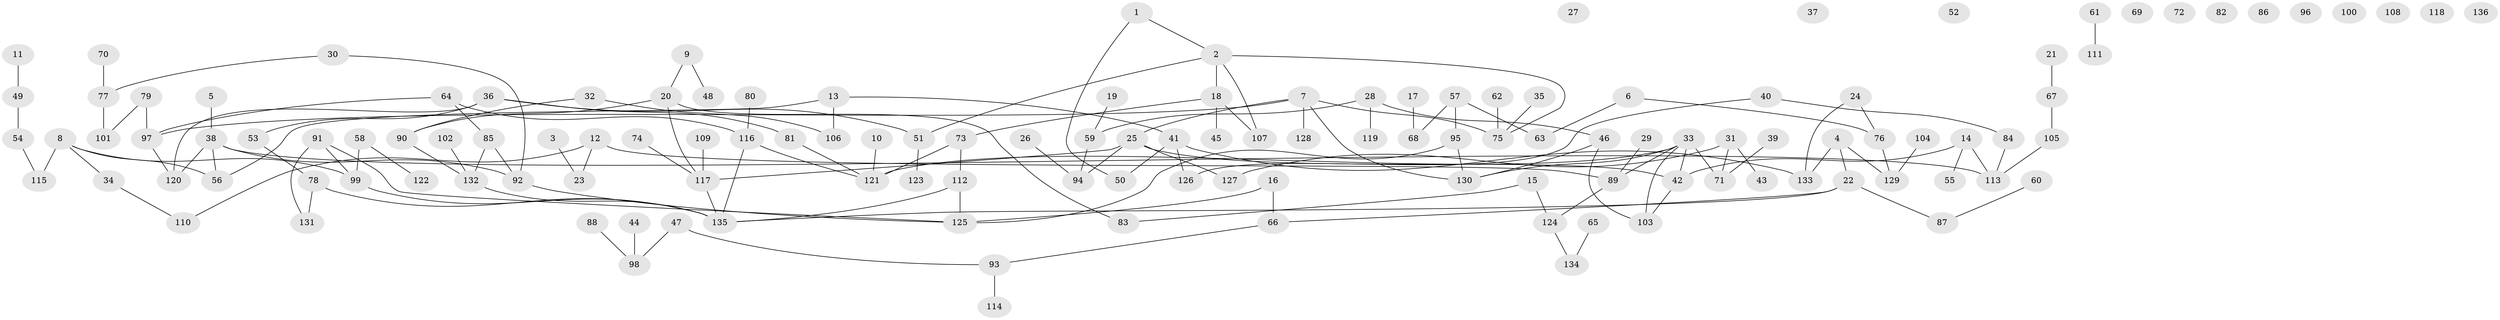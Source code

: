 // coarse degree distribution, {2: 0.24210526315789474, 5: 0.09473684210526316, 1: 0.23157894736842105, 4: 0.042105263157894736, 7: 0.031578947368421054, 3: 0.18947368421052632, 8: 0.010526315789473684, 0: 0.1368421052631579, 6: 0.021052631578947368}
// Generated by graph-tools (version 1.1) at 2025/23/03/03/25 07:23:25]
// undirected, 136 vertices, 154 edges
graph export_dot {
graph [start="1"]
  node [color=gray90,style=filled];
  1;
  2;
  3;
  4;
  5;
  6;
  7;
  8;
  9;
  10;
  11;
  12;
  13;
  14;
  15;
  16;
  17;
  18;
  19;
  20;
  21;
  22;
  23;
  24;
  25;
  26;
  27;
  28;
  29;
  30;
  31;
  32;
  33;
  34;
  35;
  36;
  37;
  38;
  39;
  40;
  41;
  42;
  43;
  44;
  45;
  46;
  47;
  48;
  49;
  50;
  51;
  52;
  53;
  54;
  55;
  56;
  57;
  58;
  59;
  60;
  61;
  62;
  63;
  64;
  65;
  66;
  67;
  68;
  69;
  70;
  71;
  72;
  73;
  74;
  75;
  76;
  77;
  78;
  79;
  80;
  81;
  82;
  83;
  84;
  85;
  86;
  87;
  88;
  89;
  90;
  91;
  92;
  93;
  94;
  95;
  96;
  97;
  98;
  99;
  100;
  101;
  102;
  103;
  104;
  105;
  106;
  107;
  108;
  109;
  110;
  111;
  112;
  113;
  114;
  115;
  116;
  117;
  118;
  119;
  120;
  121;
  122;
  123;
  124;
  125;
  126;
  127;
  128;
  129;
  130;
  131;
  132;
  133;
  134;
  135;
  136;
  1 -- 2;
  1 -- 50;
  2 -- 18;
  2 -- 51;
  2 -- 75;
  2 -- 107;
  3 -- 23;
  4 -- 22;
  4 -- 129;
  4 -- 133;
  5 -- 38;
  6 -- 63;
  6 -- 76;
  7 -- 25;
  7 -- 75;
  7 -- 97;
  7 -- 128;
  7 -- 130;
  8 -- 34;
  8 -- 56;
  8 -- 99;
  8 -- 115;
  9 -- 20;
  9 -- 48;
  10 -- 121;
  11 -- 49;
  12 -- 23;
  12 -- 89;
  12 -- 110;
  13 -- 41;
  13 -- 56;
  13 -- 106;
  14 -- 42;
  14 -- 55;
  14 -- 113;
  15 -- 83;
  15 -- 124;
  16 -- 66;
  16 -- 125;
  17 -- 68;
  18 -- 45;
  18 -- 73;
  18 -- 107;
  19 -- 59;
  20 -- 83;
  20 -- 90;
  20 -- 117;
  21 -- 67;
  22 -- 66;
  22 -- 87;
  22 -- 135;
  24 -- 76;
  24 -- 133;
  25 -- 42;
  25 -- 94;
  25 -- 117;
  25 -- 127;
  26 -- 94;
  28 -- 46;
  28 -- 59;
  28 -- 119;
  29 -- 89;
  30 -- 77;
  30 -- 92;
  31 -- 43;
  31 -- 71;
  31 -- 127;
  32 -- 90;
  32 -- 106;
  33 -- 42;
  33 -- 71;
  33 -- 89;
  33 -- 103;
  33 -- 121;
  33 -- 130;
  34 -- 110;
  35 -- 75;
  36 -- 51;
  36 -- 53;
  36 -- 81;
  36 -- 120;
  38 -- 56;
  38 -- 92;
  38 -- 113;
  38 -- 120;
  39 -- 71;
  40 -- 84;
  40 -- 126;
  41 -- 50;
  41 -- 126;
  41 -- 133;
  42 -- 103;
  44 -- 98;
  46 -- 103;
  46 -- 130;
  47 -- 93;
  47 -- 98;
  49 -- 54;
  51 -- 123;
  53 -- 78;
  54 -- 115;
  57 -- 63;
  57 -- 68;
  57 -- 95;
  58 -- 99;
  58 -- 122;
  59 -- 94;
  60 -- 87;
  61 -- 111;
  62 -- 75;
  64 -- 85;
  64 -- 97;
  64 -- 116;
  65 -- 134;
  66 -- 93;
  67 -- 105;
  70 -- 77;
  73 -- 112;
  73 -- 121;
  74 -- 117;
  76 -- 129;
  77 -- 101;
  78 -- 131;
  78 -- 135;
  79 -- 97;
  79 -- 101;
  80 -- 116;
  81 -- 121;
  84 -- 113;
  85 -- 92;
  85 -- 132;
  88 -- 98;
  89 -- 124;
  90 -- 132;
  91 -- 99;
  91 -- 125;
  91 -- 131;
  92 -- 125;
  93 -- 114;
  95 -- 125;
  95 -- 130;
  97 -- 120;
  99 -- 135;
  102 -- 132;
  104 -- 129;
  105 -- 113;
  109 -- 117;
  112 -- 125;
  112 -- 135;
  116 -- 121;
  116 -- 135;
  117 -- 135;
  124 -- 134;
  132 -- 135;
}
